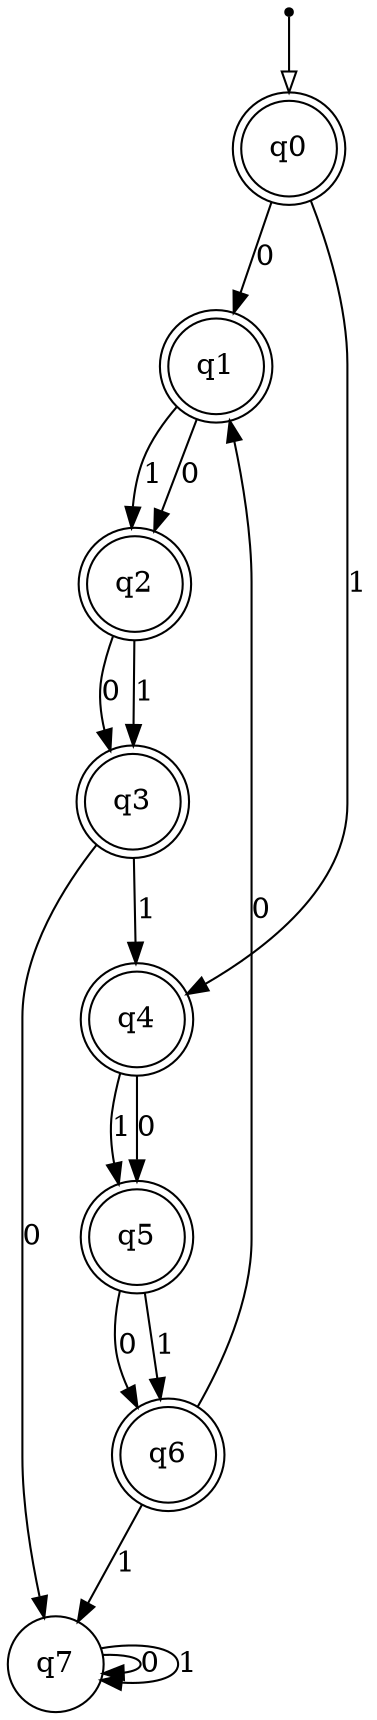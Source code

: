 digraph {
  node [shape=point]; __start;
  node [shape = doublecircle]; q0;
  node [shape = doublecircle]; q1;
  node [shape = doublecircle]; q2;
  node [shape = doublecircle]; q3;
  node [shape = doublecircle]; q4;
  node [shape = doublecircle]; q5;
  node [shape = doublecircle]; q6;
  node [shape = circle]; q7;

  __start -> q0 [arrowhead = empty];
  q0 -> q1 [label = "0"];
  q0 -> q4 [label = "1"];
  q1 -> q2 [label = "0"];
  q1 -> q2 [label = "1"];
  q2 -> q3 [label = "0"];
  q2 -> q3 [label = "1"];
  q3 -> q7 [label = "0"];
  q3 -> q4 [label = "1"];
  q4 -> q5 [label = "0"];
  q4 -> q5 [label = "1"];
  q5 -> q6 [label = "0"];
  q5 -> q6 [label = "1"];
  q6 -> q1 [label = "0"];
  q6 -> q7 [label = "1"];
  q7 -> q7 [label = "0"];
  q7 -> q7 [label = "1"];
}